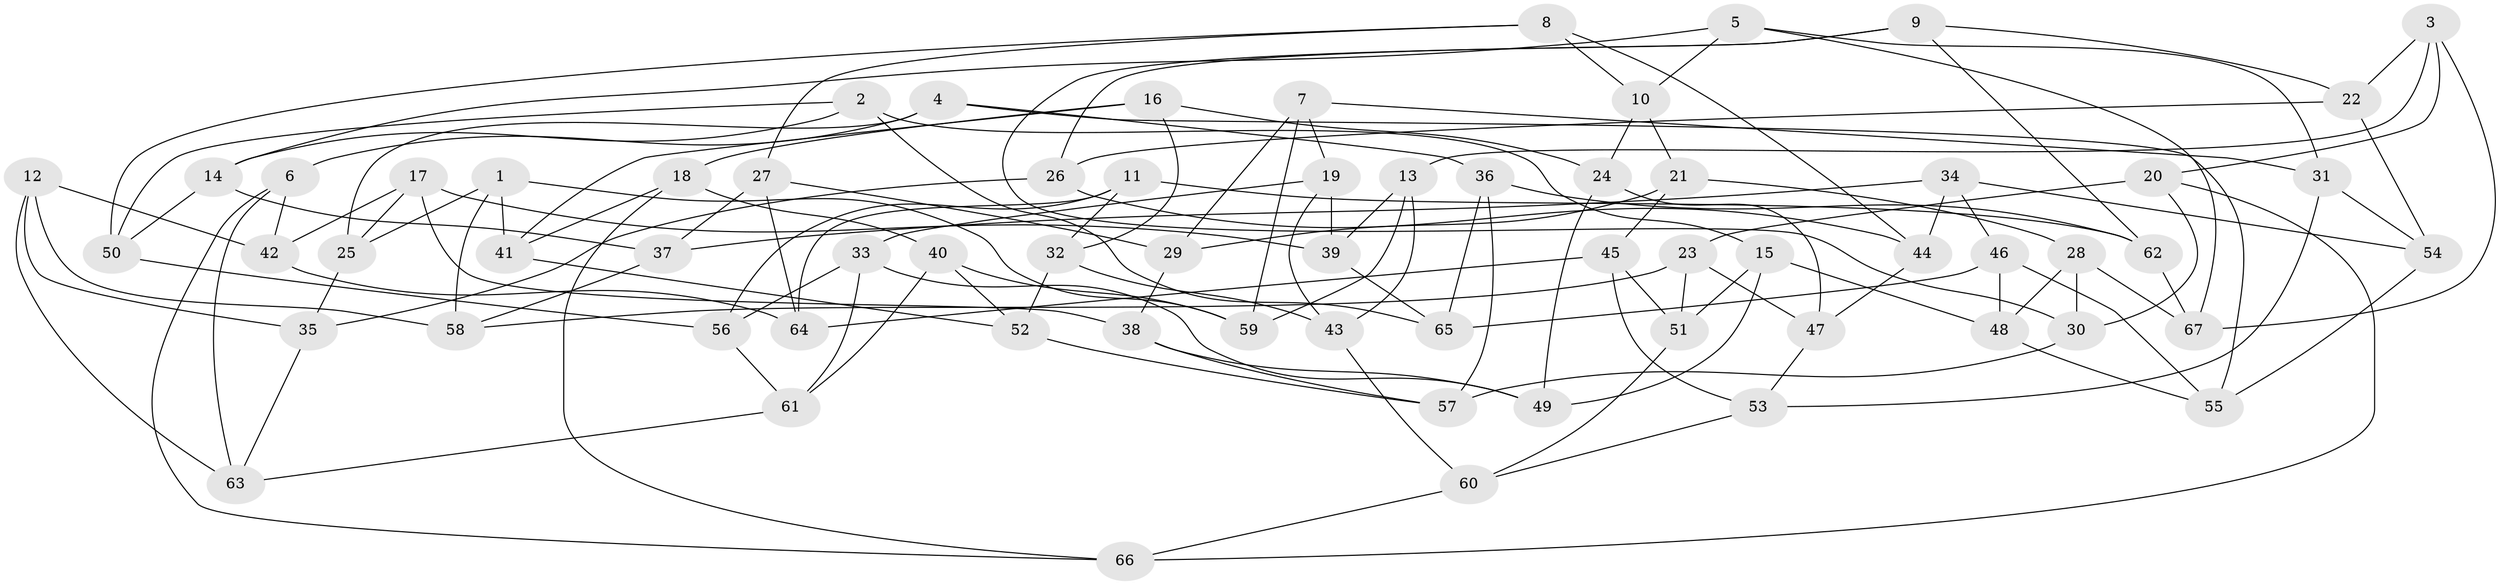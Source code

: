 // coarse degree distribution, {6: 0.23076923076923078, 8: 0.11538461538461539, 7: 0.19230769230769232, 9: 0.11538461538461539, 4: 0.11538461538461539, 5: 0.15384615384615385, 3: 0.07692307692307693}
// Generated by graph-tools (version 1.1) at 2025/20/03/04/25 18:20:54]
// undirected, 67 vertices, 134 edges
graph export_dot {
graph [start="1"]
  node [color=gray90,style=filled];
  1;
  2;
  3;
  4;
  5;
  6;
  7;
  8;
  9;
  10;
  11;
  12;
  13;
  14;
  15;
  16;
  17;
  18;
  19;
  20;
  21;
  22;
  23;
  24;
  25;
  26;
  27;
  28;
  29;
  30;
  31;
  32;
  33;
  34;
  35;
  36;
  37;
  38;
  39;
  40;
  41;
  42;
  43;
  44;
  45;
  46;
  47;
  48;
  49;
  50;
  51;
  52;
  53;
  54;
  55;
  56;
  57;
  58;
  59;
  60;
  61;
  62;
  63;
  64;
  65;
  66;
  67;
  1 -- 25;
  1 -- 58;
  1 -- 59;
  1 -- 41;
  2 -- 50;
  2 -- 15;
  2 -- 14;
  2 -- 65;
  3 -- 22;
  3 -- 20;
  3 -- 13;
  3 -- 67;
  4 -- 55;
  4 -- 36;
  4 -- 25;
  4 -- 6;
  5 -- 10;
  5 -- 31;
  5 -- 67;
  5 -- 14;
  6 -- 66;
  6 -- 63;
  6 -- 42;
  7 -- 19;
  7 -- 31;
  7 -- 59;
  7 -- 29;
  8 -- 27;
  8 -- 44;
  8 -- 50;
  8 -- 10;
  9 -- 30;
  9 -- 62;
  9 -- 26;
  9 -- 22;
  10 -- 21;
  10 -- 24;
  11 -- 62;
  11 -- 32;
  11 -- 56;
  11 -- 64;
  12 -- 63;
  12 -- 42;
  12 -- 35;
  12 -- 58;
  13 -- 39;
  13 -- 59;
  13 -- 43;
  14 -- 50;
  14 -- 37;
  15 -- 51;
  15 -- 49;
  15 -- 48;
  16 -- 24;
  16 -- 41;
  16 -- 18;
  16 -- 32;
  17 -- 42;
  17 -- 39;
  17 -- 38;
  17 -- 25;
  18 -- 41;
  18 -- 40;
  18 -- 66;
  19 -- 39;
  19 -- 43;
  19 -- 33;
  20 -- 23;
  20 -- 66;
  20 -- 30;
  21 -- 29;
  21 -- 28;
  21 -- 45;
  22 -- 26;
  22 -- 54;
  23 -- 47;
  23 -- 58;
  23 -- 51;
  24 -- 49;
  24 -- 47;
  25 -- 35;
  26 -- 44;
  26 -- 35;
  27 -- 37;
  27 -- 29;
  27 -- 64;
  28 -- 30;
  28 -- 48;
  28 -- 67;
  29 -- 38;
  30 -- 57;
  31 -- 54;
  31 -- 53;
  32 -- 43;
  32 -- 52;
  33 -- 61;
  33 -- 56;
  33 -- 49;
  34 -- 54;
  34 -- 46;
  34 -- 44;
  34 -- 37;
  35 -- 63;
  36 -- 57;
  36 -- 62;
  36 -- 65;
  37 -- 58;
  38 -- 57;
  38 -- 49;
  39 -- 65;
  40 -- 61;
  40 -- 59;
  40 -- 52;
  41 -- 52;
  42 -- 64;
  43 -- 60;
  44 -- 47;
  45 -- 53;
  45 -- 51;
  45 -- 64;
  46 -- 55;
  46 -- 65;
  46 -- 48;
  47 -- 53;
  48 -- 55;
  50 -- 56;
  51 -- 60;
  52 -- 57;
  53 -- 60;
  54 -- 55;
  56 -- 61;
  60 -- 66;
  61 -- 63;
  62 -- 67;
}
